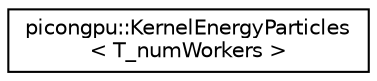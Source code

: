 digraph "Graphical Class Hierarchy"
{
 // LATEX_PDF_SIZE
  edge [fontname="Helvetica",fontsize="10",labelfontname="Helvetica",labelfontsize="10"];
  node [fontname="Helvetica",fontsize="10",shape=record];
  rankdir="LR";
  Node0 [label="picongpu::KernelEnergyParticles\l\< T_numWorkers \>",height=0.2,width=0.4,color="black", fillcolor="white", style="filled",URL="$structpicongpu_1_1_kernel_energy_particles.html",tooltip="accumulate the kinetic and total energy"];
}

